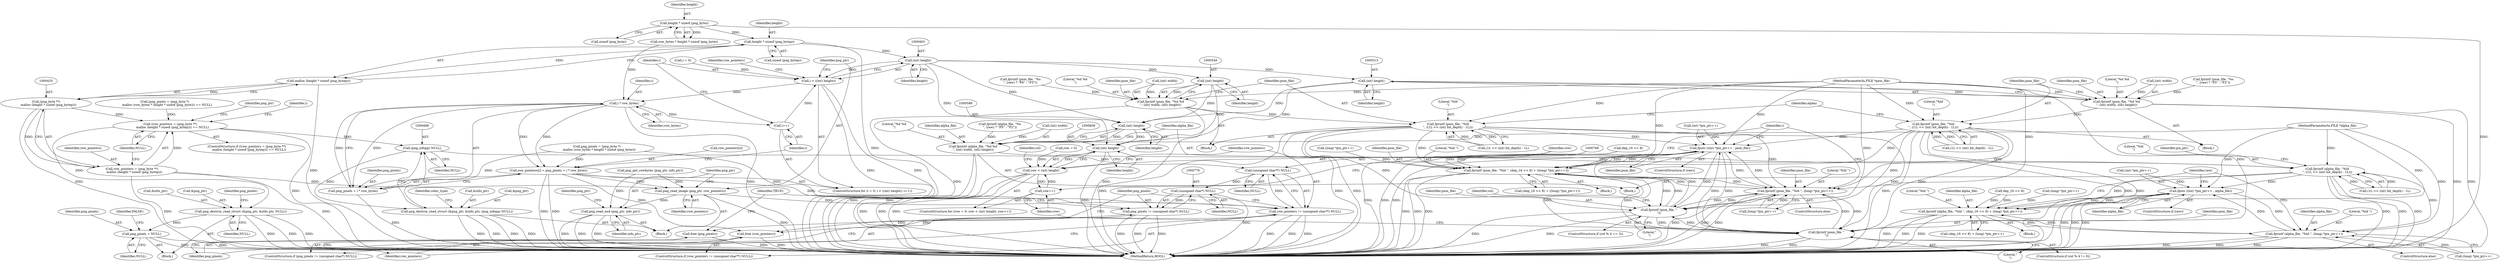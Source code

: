 digraph "0_Android_9d4853418ab2f754c2b63e091c29c5529b8b86ca_157@API" {
"1000437" [label="(Call,height * sizeof (png_bytep))"];
"1000416" [label="(Call,height * sizeof (png_byte))"];
"1000436" [label="(Call,malloc (height * sizeof (png_bytep)))"];
"1000434" [label="(Call,(png_byte **)\n     malloc (height * sizeof (png_bytep)))"];
"1000431" [label="(Call,(row_pointers = (png_byte **)\n     malloc (height * sizeof (png_bytep))) == NULL)"];
"1000443" [label="(Call,png_destroy_read_struct (&png_ptr, &info_ptr, NULL))"];
"1000451" [label="(Call,png_pixels = NULL)"];
"1000487" [label="(Call,(png_infopp) NULL)"];
"1000482" [label="(Call,png_destroy_read_struct (&png_ptr, &info_ptr, (png_infopp) NULL))"];
"1000767" [label="(Call,(unsigned char**) NULL)"];
"1000765" [label="(Call,row_pointers != (unsigned char**) NULL)"];
"1000770" [label="(Call,free (row_pointers))"];
"1000775" [label="(Call,(unsigned char*) NULL)"];
"1000773" [label="(Call,png_pixels != (unsigned char*) NULL)"];
"1000778" [label="(Call,free (png_pixels))"];
"1000432" [label="(Call,row_pointers = (png_byte **)\n     malloc (height * sizeof (png_bytep)))"];
"1000476" [label="(Call,png_read_image (png_ptr, row_pointers))"];
"1000479" [label="(Call,png_read_end (png_ptr, info_ptr))"];
"1000462" [label="(Call,(int) height)"];
"1000460" [label="(Call,i < ((int) height))"];
"1000473" [label="(Call,i * row_bytes)"];
"1000465" [label="(Call,i++)"];
"1000467" [label="(Call,row_pointers[i] = png_pixels + i * row_bytes)"];
"1000471" [label="(Call,png_pixels + i * row_bytes)"];
"1000512" [label="(Call,(int) height)"];
"1000506" [label="(Call,fprintf (pnm_file, \"%d %d\n\", (int) width, (int) height))"];
"1000515" [label="(Call,fprintf (pnm_file, \"%ld\n\", ((1L << (int) bit_depth) - 1L)))"];
"1000639" [label="(Call,fputc ((int) *pix_ptr++ , pnm_file))"];
"1000659" [label="(Call,fprintf (pnm_file, \"%ld \", (dep_16 << 8) + ((long) *pix_ptr++)))"];
"1000672" [label="(Call,fprintf (pnm_file, \"%ld \", (long) *pix_ptr++))"];
"1000749" [label="(Call,fprintf (pnm_file, \"\n\"))"];
"1000761" [label="(Call,fprintf (pnm_file, \"\n\"))"];
"1000585" [label="(Call,(int) height)"];
"1000579" [label="(Call,fprintf (alpha_file, \"%d %d\n\", (int) width, (int) height))"];
"1000588" [label="(Call,fprintf (alpha_file, \"%ld\n\", ((1L << (int) bit_depth) - 1L)))"];
"1000699" [label="(Call,fputc ((int) *pix_ptr++ , alpha_file))"];
"1000719" [label="(Call,fprintf (alpha_file, \"%ld \", (dep_16 << 8) + (long) *pix_ptr++))"];
"1000732" [label="(Call,fprintf (alpha_file, \"%ld \", (long) *pix_ptr++))"];
"1000607" [label="(Call,(int) height)"];
"1000605" [label="(Call,row < (int) height)"];
"1000610" [label="(Call,row++)"];
"1000548" [label="(Call,(int) height)"];
"1000542" [label="(Call,fprintf (pnm_file, \"%d %d\n\", (int) width, (int) height))"];
"1000551" [label="(Call,fprintf (pnm_file, \"%ld\n\", ((1L << (int) bit_depth) - 1L)))"];
"1000761" [label="(Call,fprintf (pnm_file, \"\n\"))"];
"1000711" [label="(Block,)"];
"1000723" [label="(Call,dep_16 << 8)"];
"1000482" [label="(Call,png_destroy_read_struct (&png_ptr, &info_ptr, (png_infopp) NULL))"];
"1000453" [label="(Identifier,NULL)"];
"1000699" [label="(Call,fputc ((int) *pix_ptr++ , alpha_file))"];
"1000515" [label="(Call,fprintf (pnm_file, \"%ld\n\", ((1L << (int) bit_depth) - 1L)))"];
"1000477" [label="(Identifier,png_ptr)"];
"1000672" [label="(Call,fprintf (pnm_file, \"%ld \", (long) *pix_ptr++))"];
"1000509" [label="(Call,(int) width)"];
"1000464" [label="(Identifier,height)"];
"1000469" [label="(Identifier,row_pointers)"];
"1000475" [label="(Identifier,row_bytes)"];
"1000551" [label="(Call,fprintf (pnm_file, \"%ld\n\", ((1L << (int) bit_depth) - 1L)))"];
"1000451" [label="(Call,png_pixels = NULL)"];
"1000764" [label="(ControlStructure,if (row_pointers != (unsigned char**) NULL))"];
"1000661" [label="(Literal,\"%ld \")"];
"1000506" [label="(Call,fprintf (pnm_file, \"%d %d\n\", (int) width, (int) height))"];
"1000590" [label="(Literal,\"%ld\n\")"];
"1000514" [label="(Identifier,height)"];
"1000582" [label="(Call,(int) width)"];
"1000487" [label="(Call,(png_infopp) NULL)"];
"1000137" [label="(MethodParameterIn,FILE *pnm_file)"];
"1000635" [label="(Identifier,i)"];
"1000485" [label="(Call,&info_ptr)"];
"1000675" [label="(Call,(long) *pix_ptr++)"];
"1000734" [label="(Literal,\"%ld \")"];
"1000601" [label="(ControlStructure,for (row = 0; row < (int) height; row++))"];
"1000444" [label="(Call,&png_ptr)"];
"1000771" [label="(Identifier,row_pointers)"];
"1000749" [label="(Call,fprintf (pnm_file, \"\n\"))"];
"1000436" [label="(Call,malloc (height * sizeof (png_bytep)))"];
"1000517" [label="(Literal,\"%ld\n\")"];
"1000615" [label="(Identifier,col)"];
"1000433" [label="(Identifier,row_pointers)"];
"1000726" [label="(Call,(long) *pix_ptr++)"];
"1000542" [label="(Call,fprintf (pnm_file, \"%d %d\n\", (int) width, (int) height))"];
"1000591" [label="(Call,(1L << (int) bit_depth) - 1L)"];
"1000418" [label="(Call,sizeof (png_byte))"];
"1000479" [label="(Call,png_read_end (png_ptr, info_ptr))"];
"1000466" [label="(Identifier,i)"];
"1000751" [label="(Literal,\"\n\")"];
"1000437" [label="(Call,height * sizeof (png_bytep))"];
"1000605" [label="(Call,row < (int) height)"];
"1000705" [label="(Identifier,alpha_file)"];
"1000666" [label="(Call,(long) *pix_ptr++)"];
"1000645" [label="(Identifier,pnm_file)"];
"1000455" [label="(Identifier,FALSE)"];
"1000611" [label="(Identifier,row)"];
"1000461" [label="(Identifier,i)"];
"1000587" [label="(Identifier,height)"];
"1000478" [label="(Identifier,row_pointers)"];
"1000770" [label="(Call,free (row_pointers))"];
"1000498" [label="(Block,)"];
"1000769" [label="(Identifier,NULL)"];
"1000640" [label="(Call,(int) *pix_ptr++)"];
"1000766" [label="(Identifier,row_pointers)"];
"1000774" [label="(Identifier,png_pixels)"];
"1000432" [label="(Call,row_pointers = (png_byte **)\n     malloc (height * sizeof (png_bytep)))"];
"1000639" [label="(Call,fputc ((int) *pix_ptr++ , pnm_file))"];
"1000637" [label="(ControlStructure,if (raw))"];
"1000623" [label="(Identifier,col)"];
"1000483" [label="(Call,&png_ptr)"];
"1000434" [label="(Call,(png_byte **)\n     malloc (height * sizeof (png_bytep)))"];
"1000581" [label="(Literal,\"%d %d\n\")"];
"1000450" [label="(Identifier,png_pixels)"];
"1000493" [label="(Identifier,color_type)"];
"1000550" [label="(Identifier,height)"];
"1000607" [label="(Call,(int) height)"];
"1000481" [label="(Identifier,info_ptr)"];
"1000499" [label="(Call,fprintf (pnm_file, \"%s\n\", (raw) ? \"P5\" : \"P2\"))"];
"1000697" [label="(ControlStructure,if (raw))"];
"1000535" [label="(Call,fprintf (pnm_file, \"%s\n\", (raw) ? \"P6\" : \"P3\"))"];
"1000772" [label="(ControlStructure,if (png_pixels != (unsigned char*) NULL))"];
"1000671" [label="(ControlStructure,else)"];
"1000674" [label="(Literal,\"%ld \")"];
"1000719" [label="(Call,fprintf (alpha_file, \"%ld \", (dep_16 << 8) + (long) *pix_ptr++))"];
"1000733" [label="(Identifier,alpha_file)"];
"1000731" [label="(ControlStructure,else)"];
"1000589" [label="(Identifier,alpha_file)"];
"1000430" [label="(ControlStructure,if ((row_pointers = (png_byte **)\n     malloc (height * sizeof (png_bytep))) == NULL))"];
"1000474" [label="(Identifier,i)"];
"1000448" [label="(Identifier,NULL)"];
"1000438" [label="(Identifier,height)"];
"1000765" [label="(Call,row_pointers != (unsigned char**) NULL)"];
"1000446" [label="(Call,&info_ptr)"];
"1000417" [label="(Identifier,height)"];
"1000659" [label="(Call,fprintf (pnm_file, \"%ld \", (dep_16 << 8) + ((long) *pix_ptr++)))"];
"1000750" [label="(Identifier,pnm_file)"];
"1000571" [label="(Block,)"];
"1000767" [label="(Call,(unsigned char**) NULL)"];
"1000778" [label="(Call,free (png_pixels))"];
"1000439" [label="(Call,sizeof (png_bytep))"];
"1000443" [label="(Call,png_destroy_read_struct (&png_ptr, &info_ptr, NULL))"];
"1000507" [label="(Identifier,pnm_file)"];
"1000763" [label="(Literal,\"\n\")"];
"1000580" [label="(Identifier,alpha_file)"];
"1000663" [label="(Call,dep_16 << 8)"];
"1000777" [label="(Identifier,NULL)"];
"1000579" [label="(Call,fprintf (alpha_file, \"%d %d\n\", (int) width, (int) height))"];
"1000722" [label="(Call,(dep_16 << 8) + (long) *pix_ptr++)"];
"1000599" [label="(Identifier,pix_ptr)"];
"1000585" [label="(Call,(int) height)"];
"1000743" [label="(ControlStructure,if (col % 4 == 3))"];
"1000588" [label="(Call,fprintf (alpha_file, \"%ld\n\", ((1L << (int) bit_depth) - 1L)))"];
"1000141" [label="(Block,)"];
"1000431" [label="(Call,(row_pointers = (png_byte **)\n     malloc (height * sizeof (png_bytep))) == NULL)"];
"1000516" [label="(Identifier,pnm_file)"];
"1000408" [label="(Call,(png_pixels = (png_byte *)\n     malloc (row_bytes * height * sizeof (png_byte))) == NULL)"];
"1000548" [label="(Call,(int) height)"];
"1000457" [label="(Call,i = 0)"];
"1000779" [label="(Identifier,png_pixels)"];
"1000489" [label="(Identifier,NULL)"];
"1000721" [label="(Literal,\"%ld \")"];
"1000660" [label="(Identifier,pnm_file)"];
"1000673" [label="(Identifier,pnm_file)"];
"1000442" [label="(Block,)"];
"1000609" [label="(Identifier,height)"];
"1000462" [label="(Call,(int) height)"];
"1000720" [label="(Identifier,alpha_file)"];
"1000460" [label="(Call,i < ((int) height))"];
"1000468" [label="(Call,row_pointers[i])"];
"1000700" [label="(Call,(int) *pix_ptr++)"];
"1000762" [label="(Identifier,pnm_file)"];
"1000452" [label="(Identifier,png_pixels)"];
"1000773" [label="(Call,png_pixels != (unsigned char*) NULL)"];
"1000781" [label="(Identifier,TRUE)"];
"1000456" [label="(ControlStructure,for (i = 0; i < ((int) height); i++))"];
"1000471" [label="(Call,png_pixels + i * row_bytes)"];
"1000742" [label="(Identifier,raw)"];
"1000476" [label="(Call,png_read_image (png_ptr, row_pointers))"];
"1000563" [label="(Identifier,alpha)"];
"1000138" [label="(MethodParameterIn,FILE *alpha_file)"];
"1000465" [label="(Call,i++)"];
"1000775" [label="(Call,(unsigned char*) NULL)"];
"1000602" [label="(Call,row = 0)"];
"1000545" [label="(Call,(int) width)"];
"1000554" [label="(Call,(1L << (int) bit_depth) - 1L)"];
"1000512" [label="(Call,(int) height)"];
"1000651" [label="(Block,)"];
"1000534" [label="(Block,)"];
"1000480" [label="(Identifier,png_ptr)"];
"1000662" [label="(Call,(dep_16 << 8) + ((long) *pix_ptr++))"];
"1000553" [label="(Literal,\"%ld\n\")"];
"1000552" [label="(Identifier,pnm_file)"];
"1000441" [label="(Identifier,NULL)"];
"1000735" [label="(Call,(long) *pix_ptr++)"];
"1000610" [label="(Call,row++)"];
"1000467" [label="(Call,row_pointers[i] = png_pixels + i * row_bytes)"];
"1000544" [label="(Literal,\"%d %d\n\")"];
"1000606" [label="(Identifier,row)"];
"1000472" [label="(Identifier,png_pixels)"];
"1000445" [label="(Identifier,png_ptr)"];
"1000458" [label="(Identifier,i)"];
"1000414" [label="(Call,row_bytes * height * sizeof (png_byte))"];
"1000543" [label="(Identifier,pnm_file)"];
"1000404" [label="(Call,png_get_rowbytes (png_ptr, info_ptr))"];
"1000732" [label="(Call,fprintf (alpha_file, \"%ld \", (long) *pix_ptr++))"];
"1000518" [label="(Call,(1L << (int) bit_depth) - 1L)"];
"1000508" [label="(Literal,\"%d %d\n\")"];
"1000782" [label="(MethodReturn,BOOL)"];
"1000484" [label="(Identifier,png_ptr)"];
"1000572" [label="(Call,fprintf (alpha_file, \"%s\n\", (raw) ? \"P5\" : \"P2\"))"];
"1000416" [label="(Call,height * sizeof (png_byte))"];
"1000473" [label="(Call,i * row_bytes)"];
"1000409" [label="(Call,png_pixels = (png_byte *)\n     malloc (row_bytes * height * sizeof (png_byte)))"];
"1000755" [label="(ControlStructure,if (col % 4 != 0))"];
"1000437" -> "1000436"  [label="AST: "];
"1000437" -> "1000439"  [label="CFG: "];
"1000438" -> "1000437"  [label="AST: "];
"1000439" -> "1000437"  [label="AST: "];
"1000436" -> "1000437"  [label="CFG: "];
"1000437" -> "1000782"  [label="DDG: "];
"1000437" -> "1000436"  [label="DDG: "];
"1000416" -> "1000437"  [label="DDG: "];
"1000437" -> "1000462"  [label="DDG: "];
"1000416" -> "1000414"  [label="AST: "];
"1000416" -> "1000418"  [label="CFG: "];
"1000417" -> "1000416"  [label="AST: "];
"1000418" -> "1000416"  [label="AST: "];
"1000414" -> "1000416"  [label="CFG: "];
"1000416" -> "1000782"  [label="DDG: "];
"1000416" -> "1000414"  [label="DDG: "];
"1000436" -> "1000434"  [label="AST: "];
"1000434" -> "1000436"  [label="CFG: "];
"1000436" -> "1000782"  [label="DDG: "];
"1000436" -> "1000434"  [label="DDG: "];
"1000434" -> "1000432"  [label="AST: "];
"1000435" -> "1000434"  [label="AST: "];
"1000432" -> "1000434"  [label="CFG: "];
"1000434" -> "1000782"  [label="DDG: "];
"1000434" -> "1000431"  [label="DDG: "];
"1000434" -> "1000432"  [label="DDG: "];
"1000431" -> "1000430"  [label="AST: "];
"1000431" -> "1000441"  [label="CFG: "];
"1000432" -> "1000431"  [label="AST: "];
"1000441" -> "1000431"  [label="AST: "];
"1000445" -> "1000431"  [label="CFG: "];
"1000458" -> "1000431"  [label="CFG: "];
"1000431" -> "1000782"  [label="DDG: "];
"1000432" -> "1000431"  [label="DDG: "];
"1000408" -> "1000431"  [label="DDG: "];
"1000431" -> "1000443"  [label="DDG: "];
"1000431" -> "1000487"  [label="DDG: "];
"1000443" -> "1000442"  [label="AST: "];
"1000443" -> "1000448"  [label="CFG: "];
"1000444" -> "1000443"  [label="AST: "];
"1000446" -> "1000443"  [label="AST: "];
"1000448" -> "1000443"  [label="AST: "];
"1000450" -> "1000443"  [label="CFG: "];
"1000443" -> "1000782"  [label="DDG: "];
"1000443" -> "1000782"  [label="DDG: "];
"1000443" -> "1000782"  [label="DDG: "];
"1000443" -> "1000451"  [label="DDG: "];
"1000451" -> "1000442"  [label="AST: "];
"1000451" -> "1000453"  [label="CFG: "];
"1000452" -> "1000451"  [label="AST: "];
"1000453" -> "1000451"  [label="AST: "];
"1000455" -> "1000451"  [label="CFG: "];
"1000451" -> "1000782"  [label="DDG: "];
"1000451" -> "1000782"  [label="DDG: "];
"1000487" -> "1000482"  [label="AST: "];
"1000487" -> "1000489"  [label="CFG: "];
"1000488" -> "1000487"  [label="AST: "];
"1000489" -> "1000487"  [label="AST: "];
"1000482" -> "1000487"  [label="CFG: "];
"1000487" -> "1000482"  [label="DDG: "];
"1000487" -> "1000767"  [label="DDG: "];
"1000482" -> "1000141"  [label="AST: "];
"1000483" -> "1000482"  [label="AST: "];
"1000485" -> "1000482"  [label="AST: "];
"1000493" -> "1000482"  [label="CFG: "];
"1000482" -> "1000782"  [label="DDG: "];
"1000482" -> "1000782"  [label="DDG: "];
"1000482" -> "1000782"  [label="DDG: "];
"1000482" -> "1000782"  [label="DDG: "];
"1000767" -> "1000765"  [label="AST: "];
"1000767" -> "1000769"  [label="CFG: "];
"1000768" -> "1000767"  [label="AST: "];
"1000769" -> "1000767"  [label="AST: "];
"1000765" -> "1000767"  [label="CFG: "];
"1000767" -> "1000765"  [label="DDG: "];
"1000767" -> "1000775"  [label="DDG: "];
"1000765" -> "1000764"  [label="AST: "];
"1000766" -> "1000765"  [label="AST: "];
"1000771" -> "1000765"  [label="CFG: "];
"1000774" -> "1000765"  [label="CFG: "];
"1000765" -> "1000782"  [label="DDG: "];
"1000765" -> "1000782"  [label="DDG: "];
"1000765" -> "1000782"  [label="DDG: "];
"1000467" -> "1000765"  [label="DDG: "];
"1000476" -> "1000765"  [label="DDG: "];
"1000765" -> "1000770"  [label="DDG: "];
"1000770" -> "1000764"  [label="AST: "];
"1000770" -> "1000771"  [label="CFG: "];
"1000771" -> "1000770"  [label="AST: "];
"1000774" -> "1000770"  [label="CFG: "];
"1000770" -> "1000782"  [label="DDG: "];
"1000467" -> "1000770"  [label="DDG: "];
"1000775" -> "1000773"  [label="AST: "];
"1000775" -> "1000777"  [label="CFG: "];
"1000776" -> "1000775"  [label="AST: "];
"1000777" -> "1000775"  [label="AST: "];
"1000773" -> "1000775"  [label="CFG: "];
"1000775" -> "1000782"  [label="DDG: "];
"1000775" -> "1000773"  [label="DDG: "];
"1000773" -> "1000772"  [label="AST: "];
"1000774" -> "1000773"  [label="AST: "];
"1000779" -> "1000773"  [label="CFG: "];
"1000781" -> "1000773"  [label="CFG: "];
"1000773" -> "1000782"  [label="DDG: "];
"1000773" -> "1000782"  [label="DDG: "];
"1000773" -> "1000782"  [label="DDG: "];
"1000409" -> "1000773"  [label="DDG: "];
"1000773" -> "1000778"  [label="DDG: "];
"1000778" -> "1000772"  [label="AST: "];
"1000778" -> "1000779"  [label="CFG: "];
"1000779" -> "1000778"  [label="AST: "];
"1000781" -> "1000778"  [label="CFG: "];
"1000778" -> "1000782"  [label="DDG: "];
"1000433" -> "1000432"  [label="AST: "];
"1000441" -> "1000432"  [label="CFG: "];
"1000432" -> "1000782"  [label="DDG: "];
"1000432" -> "1000782"  [label="DDG: "];
"1000432" -> "1000476"  [label="DDG: "];
"1000476" -> "1000141"  [label="AST: "];
"1000476" -> "1000478"  [label="CFG: "];
"1000477" -> "1000476"  [label="AST: "];
"1000478" -> "1000476"  [label="AST: "];
"1000480" -> "1000476"  [label="CFG: "];
"1000476" -> "1000782"  [label="DDG: "];
"1000404" -> "1000476"  [label="DDG: "];
"1000467" -> "1000476"  [label="DDG: "];
"1000476" -> "1000479"  [label="DDG: "];
"1000479" -> "1000141"  [label="AST: "];
"1000479" -> "1000481"  [label="CFG: "];
"1000480" -> "1000479"  [label="AST: "];
"1000481" -> "1000479"  [label="AST: "];
"1000484" -> "1000479"  [label="CFG: "];
"1000479" -> "1000782"  [label="DDG: "];
"1000479" -> "1000782"  [label="DDG: "];
"1000479" -> "1000782"  [label="DDG: "];
"1000404" -> "1000479"  [label="DDG: "];
"1000462" -> "1000460"  [label="AST: "];
"1000462" -> "1000464"  [label="CFG: "];
"1000463" -> "1000462"  [label="AST: "];
"1000464" -> "1000462"  [label="AST: "];
"1000460" -> "1000462"  [label="CFG: "];
"1000462" -> "1000460"  [label="DDG: "];
"1000462" -> "1000512"  [label="DDG: "];
"1000462" -> "1000548"  [label="DDG: "];
"1000462" -> "1000585"  [label="DDG: "];
"1000462" -> "1000607"  [label="DDG: "];
"1000460" -> "1000456"  [label="AST: "];
"1000461" -> "1000460"  [label="AST: "];
"1000469" -> "1000460"  [label="CFG: "];
"1000477" -> "1000460"  [label="CFG: "];
"1000460" -> "1000782"  [label="DDG: "];
"1000460" -> "1000782"  [label="DDG: "];
"1000457" -> "1000460"  [label="DDG: "];
"1000465" -> "1000460"  [label="DDG: "];
"1000460" -> "1000473"  [label="DDG: "];
"1000473" -> "1000471"  [label="AST: "];
"1000473" -> "1000475"  [label="CFG: "];
"1000474" -> "1000473"  [label="AST: "];
"1000475" -> "1000473"  [label="AST: "];
"1000471" -> "1000473"  [label="CFG: "];
"1000473" -> "1000782"  [label="DDG: "];
"1000473" -> "1000465"  [label="DDG: "];
"1000473" -> "1000467"  [label="DDG: "];
"1000473" -> "1000467"  [label="DDG: "];
"1000473" -> "1000471"  [label="DDG: "];
"1000473" -> "1000471"  [label="DDG: "];
"1000414" -> "1000473"  [label="DDG: "];
"1000465" -> "1000456"  [label="AST: "];
"1000465" -> "1000466"  [label="CFG: "];
"1000466" -> "1000465"  [label="AST: "];
"1000461" -> "1000465"  [label="CFG: "];
"1000467" -> "1000456"  [label="AST: "];
"1000467" -> "1000471"  [label="CFG: "];
"1000468" -> "1000467"  [label="AST: "];
"1000471" -> "1000467"  [label="AST: "];
"1000466" -> "1000467"  [label="CFG: "];
"1000467" -> "1000782"  [label="DDG: "];
"1000467" -> "1000782"  [label="DDG: "];
"1000409" -> "1000467"  [label="DDG: "];
"1000472" -> "1000471"  [label="AST: "];
"1000471" -> "1000782"  [label="DDG: "];
"1000409" -> "1000471"  [label="DDG: "];
"1000512" -> "1000506"  [label="AST: "];
"1000512" -> "1000514"  [label="CFG: "];
"1000513" -> "1000512"  [label="AST: "];
"1000514" -> "1000512"  [label="AST: "];
"1000506" -> "1000512"  [label="CFG: "];
"1000512" -> "1000506"  [label="DDG: "];
"1000512" -> "1000585"  [label="DDG: "];
"1000512" -> "1000607"  [label="DDG: "];
"1000506" -> "1000498"  [label="AST: "];
"1000507" -> "1000506"  [label="AST: "];
"1000508" -> "1000506"  [label="AST: "];
"1000509" -> "1000506"  [label="AST: "];
"1000516" -> "1000506"  [label="CFG: "];
"1000506" -> "1000782"  [label="DDG: "];
"1000506" -> "1000782"  [label="DDG: "];
"1000499" -> "1000506"  [label="DDG: "];
"1000137" -> "1000506"  [label="DDG: "];
"1000509" -> "1000506"  [label="DDG: "];
"1000506" -> "1000515"  [label="DDG: "];
"1000515" -> "1000498"  [label="AST: "];
"1000515" -> "1000518"  [label="CFG: "];
"1000516" -> "1000515"  [label="AST: "];
"1000517" -> "1000515"  [label="AST: "];
"1000518" -> "1000515"  [label="AST: "];
"1000563" -> "1000515"  [label="CFG: "];
"1000515" -> "1000782"  [label="DDG: "];
"1000515" -> "1000782"  [label="DDG: "];
"1000515" -> "1000782"  [label="DDG: "];
"1000137" -> "1000515"  [label="DDG: "];
"1000518" -> "1000515"  [label="DDG: "];
"1000518" -> "1000515"  [label="DDG: "];
"1000515" -> "1000639"  [label="DDG: "];
"1000515" -> "1000659"  [label="DDG: "];
"1000515" -> "1000672"  [label="DDG: "];
"1000515" -> "1000749"  [label="DDG: "];
"1000515" -> "1000761"  [label="DDG: "];
"1000639" -> "1000637"  [label="AST: "];
"1000639" -> "1000645"  [label="CFG: "];
"1000640" -> "1000639"  [label="AST: "];
"1000645" -> "1000639"  [label="AST: "];
"1000635" -> "1000639"  [label="CFG: "];
"1000639" -> "1000782"  [label="DDG: "];
"1000639" -> "1000782"  [label="DDG: "];
"1000639" -> "1000782"  [label="DDG: "];
"1000640" -> "1000639"  [label="DDG: "];
"1000761" -> "1000639"  [label="DDG: "];
"1000659" -> "1000639"  [label="DDG: "];
"1000749" -> "1000639"  [label="DDG: "];
"1000672" -> "1000639"  [label="DDG: "];
"1000551" -> "1000639"  [label="DDG: "];
"1000137" -> "1000639"  [label="DDG: "];
"1000639" -> "1000659"  [label="DDG: "];
"1000639" -> "1000672"  [label="DDG: "];
"1000639" -> "1000749"  [label="DDG: "];
"1000639" -> "1000761"  [label="DDG: "];
"1000659" -> "1000651"  [label="AST: "];
"1000659" -> "1000662"  [label="CFG: "];
"1000660" -> "1000659"  [label="AST: "];
"1000661" -> "1000659"  [label="AST: "];
"1000662" -> "1000659"  [label="AST: "];
"1000635" -> "1000659"  [label="CFG: "];
"1000659" -> "1000782"  [label="DDG: "];
"1000659" -> "1000782"  [label="DDG: "];
"1000659" -> "1000782"  [label="DDG: "];
"1000761" -> "1000659"  [label="DDG: "];
"1000749" -> "1000659"  [label="DDG: "];
"1000672" -> "1000659"  [label="DDG: "];
"1000551" -> "1000659"  [label="DDG: "];
"1000137" -> "1000659"  [label="DDG: "];
"1000663" -> "1000659"  [label="DDG: "];
"1000663" -> "1000659"  [label="DDG: "];
"1000666" -> "1000659"  [label="DDG: "];
"1000659" -> "1000672"  [label="DDG: "];
"1000659" -> "1000749"  [label="DDG: "];
"1000659" -> "1000761"  [label="DDG: "];
"1000672" -> "1000671"  [label="AST: "];
"1000672" -> "1000675"  [label="CFG: "];
"1000673" -> "1000672"  [label="AST: "];
"1000674" -> "1000672"  [label="AST: "];
"1000675" -> "1000672"  [label="AST: "];
"1000635" -> "1000672"  [label="CFG: "];
"1000672" -> "1000782"  [label="DDG: "];
"1000672" -> "1000782"  [label="DDG: "];
"1000672" -> "1000782"  [label="DDG: "];
"1000761" -> "1000672"  [label="DDG: "];
"1000749" -> "1000672"  [label="DDG: "];
"1000551" -> "1000672"  [label="DDG: "];
"1000137" -> "1000672"  [label="DDG: "];
"1000675" -> "1000672"  [label="DDG: "];
"1000672" -> "1000749"  [label="DDG: "];
"1000672" -> "1000761"  [label="DDG: "];
"1000749" -> "1000743"  [label="AST: "];
"1000749" -> "1000751"  [label="CFG: "];
"1000750" -> "1000749"  [label="AST: "];
"1000751" -> "1000749"  [label="AST: "];
"1000623" -> "1000749"  [label="CFG: "];
"1000749" -> "1000782"  [label="DDG: "];
"1000749" -> "1000782"  [label="DDG: "];
"1000761" -> "1000749"  [label="DDG: "];
"1000551" -> "1000749"  [label="DDG: "];
"1000137" -> "1000749"  [label="DDG: "];
"1000749" -> "1000761"  [label="DDG: "];
"1000761" -> "1000755"  [label="AST: "];
"1000761" -> "1000763"  [label="CFG: "];
"1000762" -> "1000761"  [label="AST: "];
"1000763" -> "1000761"  [label="AST: "];
"1000611" -> "1000761"  [label="CFG: "];
"1000761" -> "1000782"  [label="DDG: "];
"1000761" -> "1000782"  [label="DDG: "];
"1000551" -> "1000761"  [label="DDG: "];
"1000137" -> "1000761"  [label="DDG: "];
"1000585" -> "1000579"  [label="AST: "];
"1000585" -> "1000587"  [label="CFG: "];
"1000586" -> "1000585"  [label="AST: "];
"1000587" -> "1000585"  [label="AST: "];
"1000579" -> "1000585"  [label="CFG: "];
"1000585" -> "1000579"  [label="DDG: "];
"1000548" -> "1000585"  [label="DDG: "];
"1000585" -> "1000607"  [label="DDG: "];
"1000579" -> "1000571"  [label="AST: "];
"1000580" -> "1000579"  [label="AST: "];
"1000581" -> "1000579"  [label="AST: "];
"1000582" -> "1000579"  [label="AST: "];
"1000589" -> "1000579"  [label="CFG: "];
"1000579" -> "1000782"  [label="DDG: "];
"1000579" -> "1000782"  [label="DDG: "];
"1000572" -> "1000579"  [label="DDG: "];
"1000138" -> "1000579"  [label="DDG: "];
"1000582" -> "1000579"  [label="DDG: "];
"1000579" -> "1000588"  [label="DDG: "];
"1000588" -> "1000571"  [label="AST: "];
"1000588" -> "1000591"  [label="CFG: "];
"1000589" -> "1000588"  [label="AST: "];
"1000590" -> "1000588"  [label="AST: "];
"1000591" -> "1000588"  [label="AST: "];
"1000599" -> "1000588"  [label="CFG: "];
"1000588" -> "1000782"  [label="DDG: "];
"1000588" -> "1000782"  [label="DDG: "];
"1000588" -> "1000782"  [label="DDG: "];
"1000138" -> "1000588"  [label="DDG: "];
"1000591" -> "1000588"  [label="DDG: "];
"1000591" -> "1000588"  [label="DDG: "];
"1000588" -> "1000699"  [label="DDG: "];
"1000588" -> "1000719"  [label="DDG: "];
"1000588" -> "1000732"  [label="DDG: "];
"1000699" -> "1000697"  [label="AST: "];
"1000699" -> "1000705"  [label="CFG: "];
"1000700" -> "1000699"  [label="AST: "];
"1000705" -> "1000699"  [label="AST: "];
"1000742" -> "1000699"  [label="CFG: "];
"1000699" -> "1000782"  [label="DDG: "];
"1000699" -> "1000782"  [label="DDG: "];
"1000699" -> "1000782"  [label="DDG: "];
"1000700" -> "1000699"  [label="DDG: "];
"1000719" -> "1000699"  [label="DDG: "];
"1000732" -> "1000699"  [label="DDG: "];
"1000138" -> "1000699"  [label="DDG: "];
"1000699" -> "1000719"  [label="DDG: "];
"1000699" -> "1000732"  [label="DDG: "];
"1000719" -> "1000711"  [label="AST: "];
"1000719" -> "1000722"  [label="CFG: "];
"1000720" -> "1000719"  [label="AST: "];
"1000721" -> "1000719"  [label="AST: "];
"1000722" -> "1000719"  [label="AST: "];
"1000742" -> "1000719"  [label="CFG: "];
"1000719" -> "1000782"  [label="DDG: "];
"1000719" -> "1000782"  [label="DDG: "];
"1000719" -> "1000782"  [label="DDG: "];
"1000732" -> "1000719"  [label="DDG: "];
"1000138" -> "1000719"  [label="DDG: "];
"1000723" -> "1000719"  [label="DDG: "];
"1000723" -> "1000719"  [label="DDG: "];
"1000726" -> "1000719"  [label="DDG: "];
"1000719" -> "1000732"  [label="DDG: "];
"1000732" -> "1000731"  [label="AST: "];
"1000732" -> "1000735"  [label="CFG: "];
"1000733" -> "1000732"  [label="AST: "];
"1000734" -> "1000732"  [label="AST: "];
"1000735" -> "1000732"  [label="AST: "];
"1000742" -> "1000732"  [label="CFG: "];
"1000732" -> "1000782"  [label="DDG: "];
"1000732" -> "1000782"  [label="DDG: "];
"1000732" -> "1000782"  [label="DDG: "];
"1000138" -> "1000732"  [label="DDG: "];
"1000735" -> "1000732"  [label="DDG: "];
"1000607" -> "1000605"  [label="AST: "];
"1000607" -> "1000609"  [label="CFG: "];
"1000608" -> "1000607"  [label="AST: "];
"1000609" -> "1000607"  [label="AST: "];
"1000605" -> "1000607"  [label="CFG: "];
"1000607" -> "1000782"  [label="DDG: "];
"1000607" -> "1000605"  [label="DDG: "];
"1000548" -> "1000607"  [label="DDG: "];
"1000605" -> "1000601"  [label="AST: "];
"1000606" -> "1000605"  [label="AST: "];
"1000615" -> "1000605"  [label="CFG: "];
"1000766" -> "1000605"  [label="CFG: "];
"1000605" -> "1000782"  [label="DDG: "];
"1000605" -> "1000782"  [label="DDG: "];
"1000605" -> "1000782"  [label="DDG: "];
"1000610" -> "1000605"  [label="DDG: "];
"1000602" -> "1000605"  [label="DDG: "];
"1000605" -> "1000610"  [label="DDG: "];
"1000610" -> "1000601"  [label="AST: "];
"1000610" -> "1000611"  [label="CFG: "];
"1000611" -> "1000610"  [label="AST: "];
"1000606" -> "1000610"  [label="CFG: "];
"1000548" -> "1000542"  [label="AST: "];
"1000548" -> "1000550"  [label="CFG: "];
"1000549" -> "1000548"  [label="AST: "];
"1000550" -> "1000548"  [label="AST: "];
"1000542" -> "1000548"  [label="CFG: "];
"1000548" -> "1000542"  [label="DDG: "];
"1000542" -> "1000534"  [label="AST: "];
"1000543" -> "1000542"  [label="AST: "];
"1000544" -> "1000542"  [label="AST: "];
"1000545" -> "1000542"  [label="AST: "];
"1000552" -> "1000542"  [label="CFG: "];
"1000542" -> "1000782"  [label="DDG: "];
"1000542" -> "1000782"  [label="DDG: "];
"1000535" -> "1000542"  [label="DDG: "];
"1000137" -> "1000542"  [label="DDG: "];
"1000545" -> "1000542"  [label="DDG: "];
"1000542" -> "1000551"  [label="DDG: "];
"1000551" -> "1000534"  [label="AST: "];
"1000551" -> "1000554"  [label="CFG: "];
"1000552" -> "1000551"  [label="AST: "];
"1000553" -> "1000551"  [label="AST: "];
"1000554" -> "1000551"  [label="AST: "];
"1000563" -> "1000551"  [label="CFG: "];
"1000551" -> "1000782"  [label="DDG: "];
"1000551" -> "1000782"  [label="DDG: "];
"1000551" -> "1000782"  [label="DDG: "];
"1000137" -> "1000551"  [label="DDG: "];
"1000554" -> "1000551"  [label="DDG: "];
"1000554" -> "1000551"  [label="DDG: "];
}

